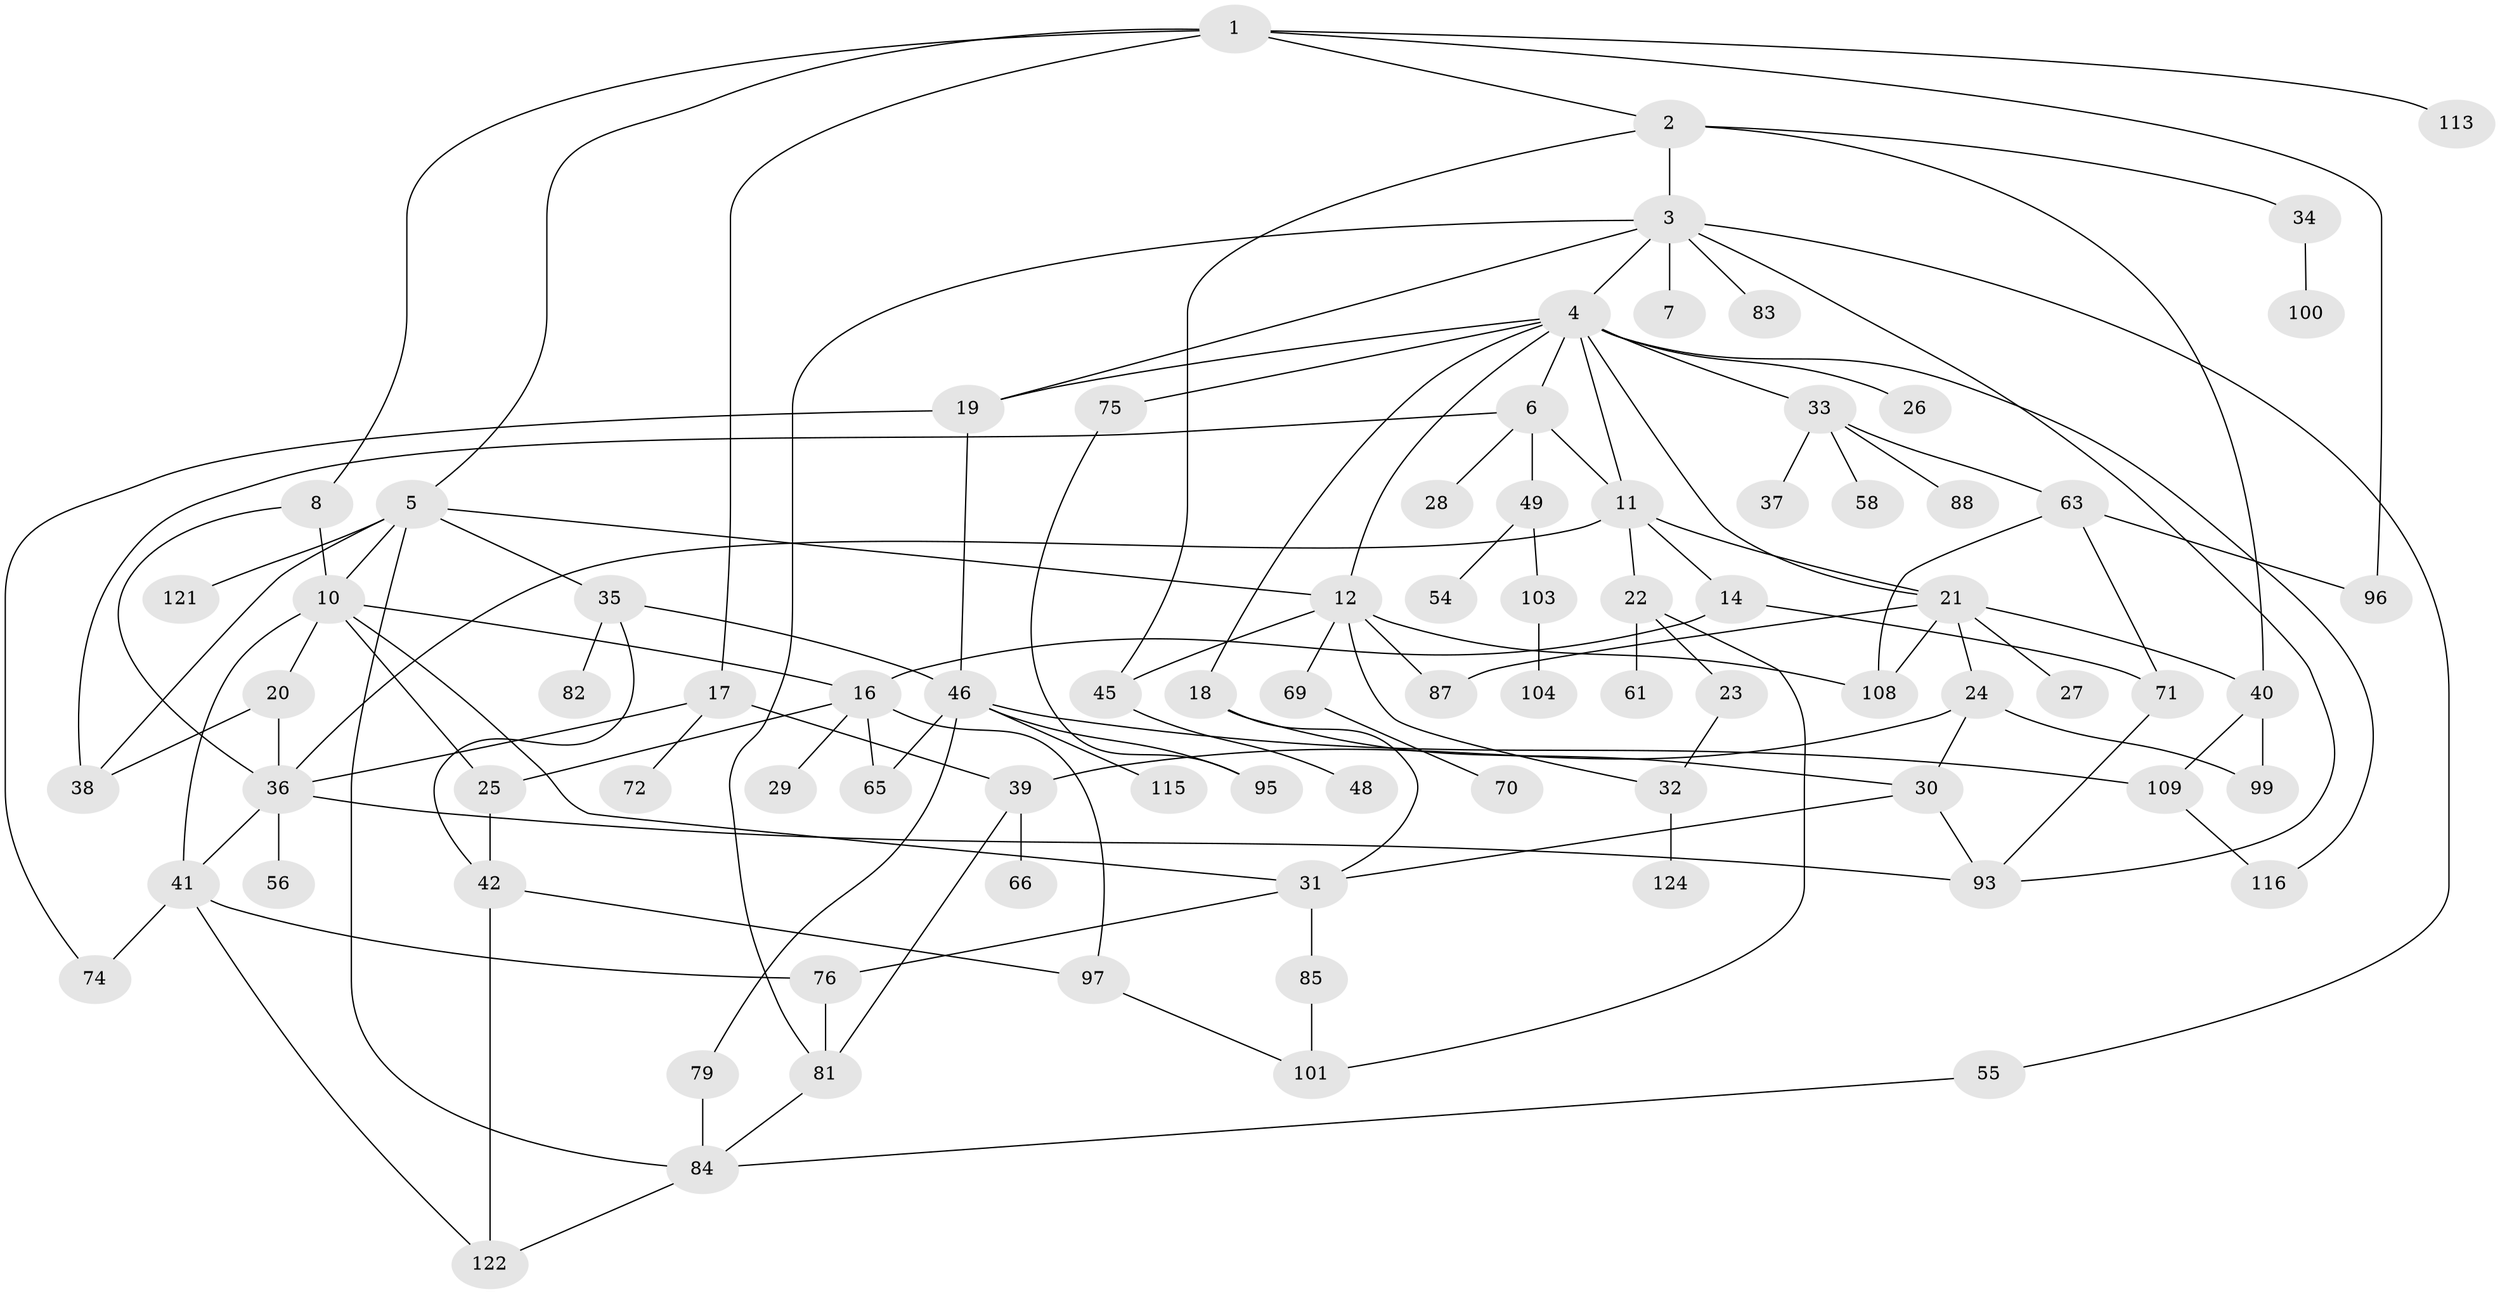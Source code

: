 // Generated by graph-tools (version 1.1) at 2025/51/02/27/25 19:51:36]
// undirected, 83 vertices, 129 edges
graph export_dot {
graph [start="1"]
  node [color=gray90,style=filled];
  1 [super="+105"];
  2 [super="+57"];
  3 [super="+44"];
  4 [super="+9"];
  5 [super="+13"];
  6 [super="+15"];
  7;
  8;
  10 [super="+73"];
  11;
  12 [super="+47"];
  14;
  16 [super="+64"];
  17;
  18 [super="+53"];
  19 [super="+52"];
  20 [super="+98"];
  21 [super="+60"];
  22 [super="+110"];
  23;
  24 [super="+92"];
  25;
  26 [super="+118"];
  27;
  28;
  29;
  30 [super="+77"];
  31 [super="+43"];
  32;
  33 [super="+80"];
  34 [super="+67"];
  35 [super="+68"];
  36 [super="+59"];
  37;
  38 [super="+50"];
  39 [super="+51"];
  40 [super="+89"];
  41 [super="+102"];
  42 [super="+125"];
  45;
  46 [super="+62"];
  48;
  49;
  54 [super="+94"];
  55;
  56;
  58;
  61 [super="+111"];
  63 [super="+78"];
  65;
  66;
  69;
  70 [super="+86"];
  71 [super="+91"];
  72;
  74;
  75;
  76 [super="+90"];
  79 [super="+119"];
  81 [super="+106"];
  82;
  83;
  84 [super="+120"];
  85;
  87;
  88;
  93 [super="+114"];
  95 [super="+107"];
  96;
  97 [super="+123"];
  99;
  100;
  101 [super="+112"];
  103;
  104;
  108;
  109 [super="+117"];
  113;
  115;
  116;
  121;
  122;
  124;
  1 -- 2;
  1 -- 5;
  1 -- 8;
  1 -- 17;
  1 -- 113;
  1 -- 96;
  2 -- 3;
  2 -- 34;
  2 -- 40;
  2 -- 45;
  3 -- 4;
  3 -- 7;
  3 -- 19;
  3 -- 55;
  3 -- 81;
  3 -- 83;
  3 -- 93;
  4 -- 6;
  4 -- 18;
  4 -- 75;
  4 -- 21;
  4 -- 12;
  4 -- 33;
  4 -- 19;
  4 -- 116;
  4 -- 26;
  4 -- 11;
  5 -- 12;
  5 -- 35;
  5 -- 121;
  5 -- 10;
  5 -- 38;
  5 -- 84;
  6 -- 11;
  6 -- 28;
  6 -- 38;
  6 -- 49;
  8 -- 10;
  8 -- 36;
  10 -- 20;
  10 -- 25;
  10 -- 31;
  10 -- 41;
  10 -- 16;
  11 -- 14;
  11 -- 21;
  11 -- 22;
  11 -- 36;
  12 -- 108;
  12 -- 32;
  12 -- 87;
  12 -- 69;
  12 -- 45;
  14 -- 16;
  14 -- 71;
  16 -- 25;
  16 -- 29;
  16 -- 65;
  16 -- 97;
  17 -- 39;
  17 -- 72;
  17 -- 36;
  18 -- 31;
  18 -- 30;
  19 -- 46;
  19 -- 74;
  20 -- 36 [weight=2];
  20 -- 38;
  21 -- 24;
  21 -- 27;
  21 -- 108;
  21 -- 87;
  21 -- 40;
  22 -- 23;
  22 -- 61;
  22 -- 101;
  23 -- 32;
  24 -- 30;
  24 -- 99;
  24 -- 39;
  25 -- 42;
  30 -- 93;
  30 -- 31;
  31 -- 76;
  31 -- 85;
  32 -- 124;
  33 -- 37;
  33 -- 58;
  33 -- 63;
  33 -- 88;
  34 -- 100;
  35 -- 42;
  35 -- 82;
  35 -- 46;
  36 -- 41;
  36 -- 56;
  36 -- 93;
  39 -- 66;
  39 -- 81;
  40 -- 99;
  40 -- 109;
  41 -- 74;
  41 -- 122;
  41 -- 76;
  42 -- 97;
  42 -- 122;
  45 -- 48;
  46 -- 79;
  46 -- 95;
  46 -- 65;
  46 -- 115;
  46 -- 109;
  49 -- 54;
  49 -- 103;
  55 -- 84;
  63 -- 96;
  63 -- 108;
  63 -- 71;
  69 -- 70;
  71 -- 93;
  75 -- 95;
  76 -- 81 [weight=2];
  79 -- 84;
  81 -- 84;
  84 -- 122;
  85 -- 101;
  97 -- 101;
  103 -- 104;
  109 -- 116;
}
